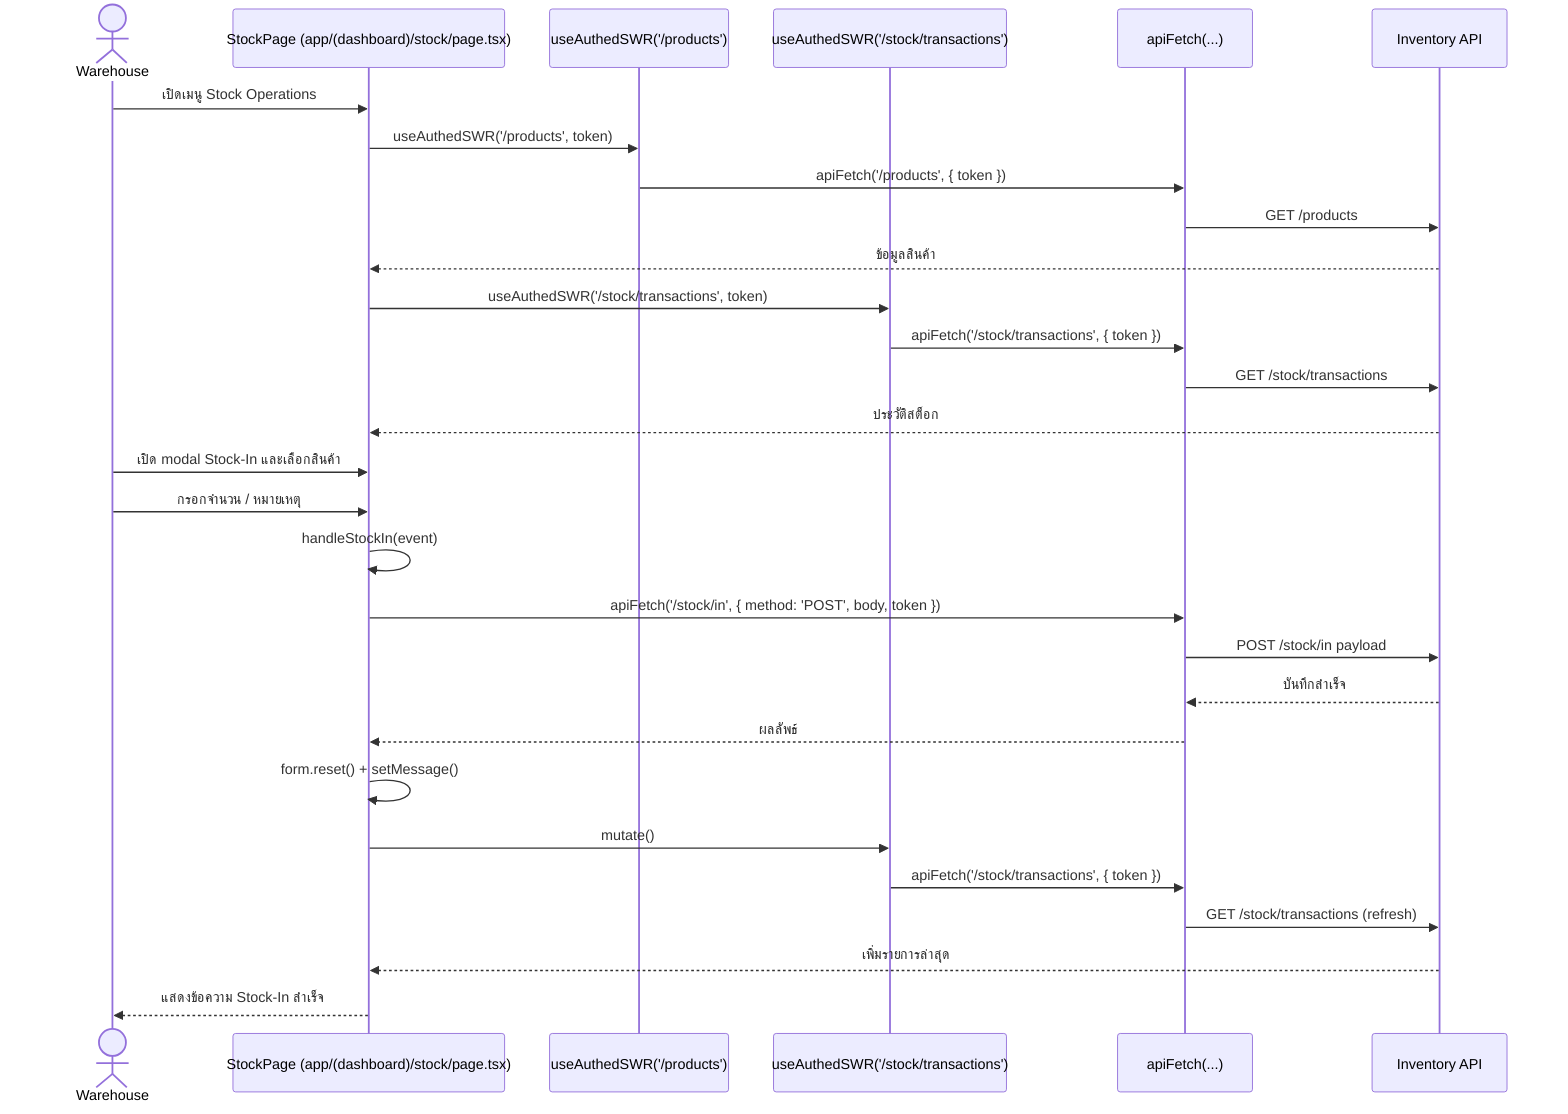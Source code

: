 sequenceDiagram
    actor Warehouse
    participant StockPage as StockPage (app/(dashboard)/stock/page.tsx)
    participant ProductHook as useAuthedSWR('/products')
    participant TxHook as useAuthedSWR('/stock/transactions')
    participant ApiFetch as apiFetch(...)
    participant Backend as Inventory API

    Warehouse->>StockPage: เปิดเมนู Stock Operations
    StockPage->>ProductHook: useAuthedSWR('/products', token)
    ProductHook->>ApiFetch: apiFetch('/products', { token })
    ApiFetch->>Backend: GET /products
    Backend-->>StockPage: ข้อมูลสินค้า
    StockPage->>TxHook: useAuthedSWR('/stock/transactions', token)
    TxHook->>ApiFetch: apiFetch('/stock/transactions', { token })
    ApiFetch->>Backend: GET /stock/transactions
    Backend-->>StockPage: ประวัติสต็อก

    Warehouse->>StockPage: เปิด modal Stock-In และเลือกสินค้า
    Warehouse->>StockPage: กรอกจำนวน / หมายเหตุ
    StockPage->>StockPage: handleStockIn(event)
    StockPage->>ApiFetch: apiFetch('/stock/in', { method: 'POST', body, token })
    ApiFetch->>Backend: POST /stock/in payload
    Backend-->>ApiFetch: บันทึกสำเร็จ
    ApiFetch-->>StockPage: ผลลัพธ์
    StockPage->>StockPage: form.reset() + setMessage()
    StockPage->>TxHook: mutate()
    TxHook->>ApiFetch: apiFetch('/stock/transactions', { token })
    ApiFetch->>Backend: GET /stock/transactions (refresh)
    Backend-->>StockPage: เพิ่มรายการล่าสุด
    StockPage-->>Warehouse: แสดงข้อความ Stock-In สำเร็จ